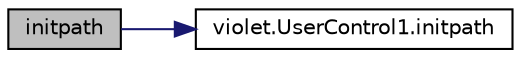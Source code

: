 digraph "initpath"
{
 // LATEX_PDF_SIZE
  edge [fontname="Helvetica",fontsize="10",labelfontname="Helvetica",labelfontsize="10"];
  node [fontname="Helvetica",fontsize="10",shape=record];
  rankdir="LR";
  Node34 [label="initpath",height=0.2,width=0.4,color="black", fillcolor="grey75", style="filled", fontcolor="black",tooltip="載入XML"];
  Node34 -> Node35 [color="midnightblue",fontsize="10",style="solid",fontname="Helvetica"];
  Node35 [label="violet.UserControl1.initpath",height=0.2,width=0.4,color="black", fillcolor="white", style="filled",URL="$classviolet_1_1UserControl1.html#abb83df2d2659e29ef97117a5d02aa3fa",tooltip=" "];
}
